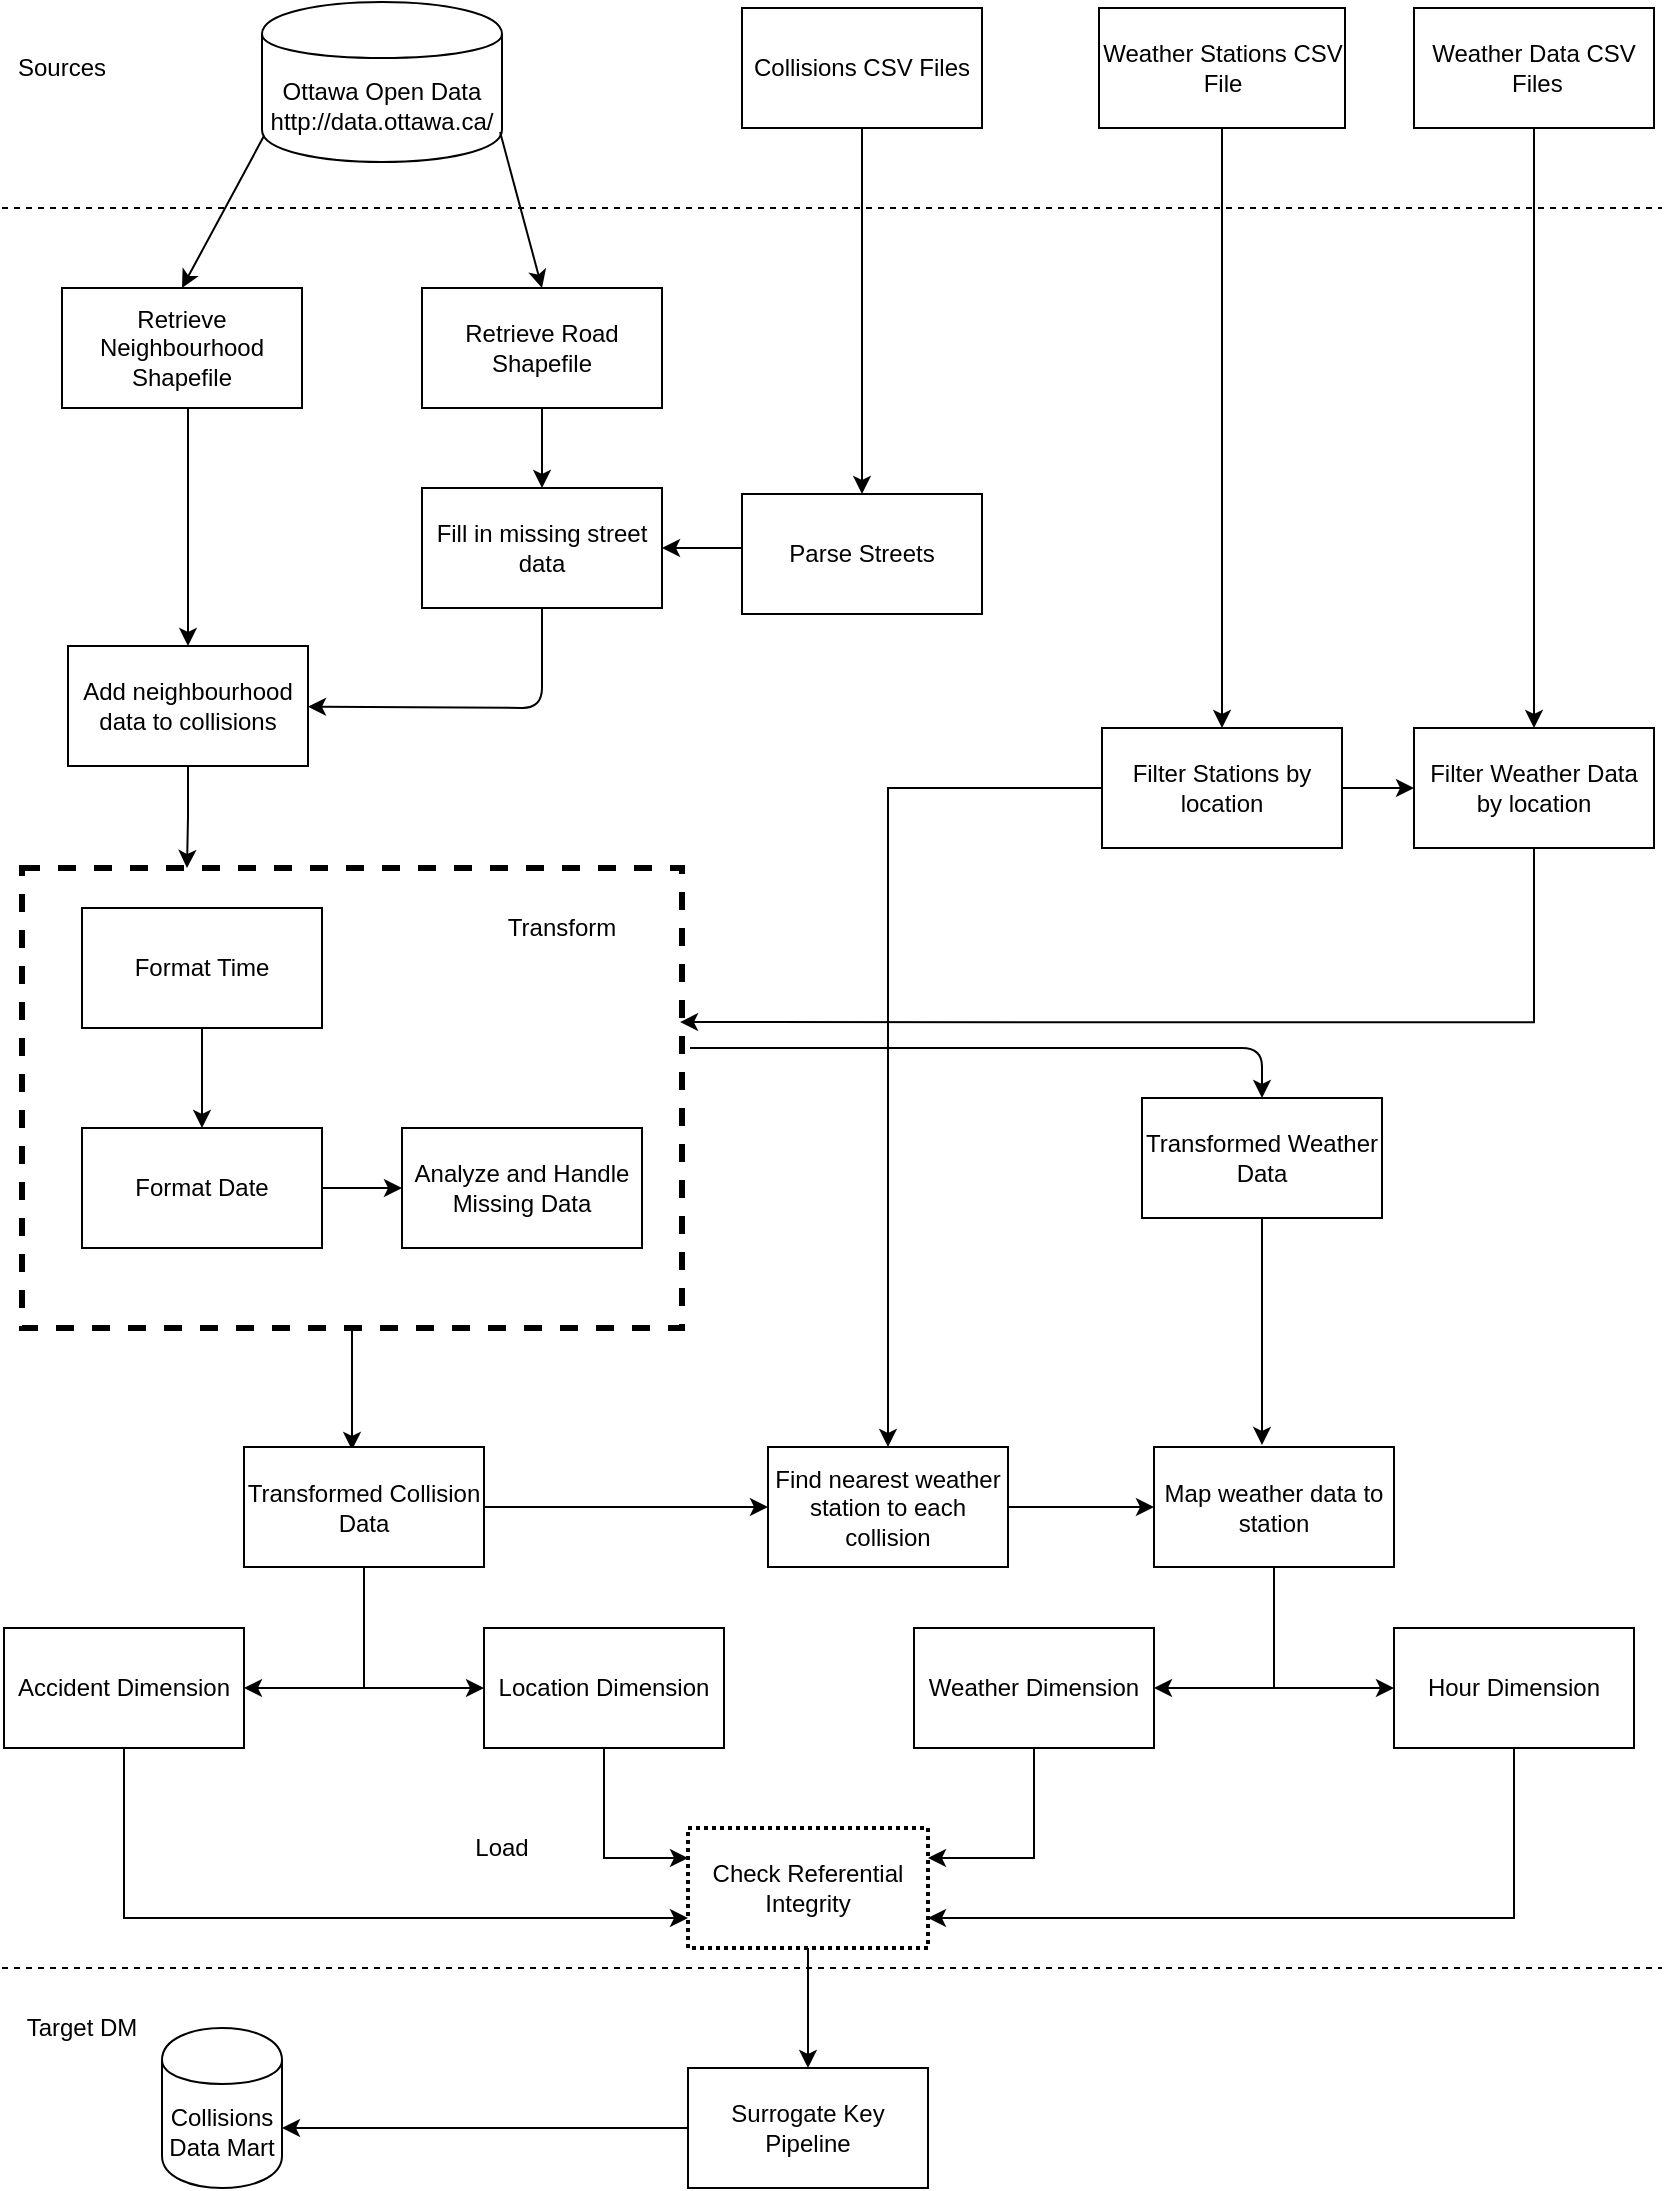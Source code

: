 <mxfile version="10.5.1" type="device"><diagram name="Page-1" id="c7558073-3199-34d8-9f00-42111426c3f3"><mxGraphModel dx="1113" dy="1130" grid="1" gridSize="10" guides="1" tooltips="1" connect="1" arrows="1" fold="1" page="1" pageScale="1" pageWidth="826" pageHeight="1169" background="#ffffff" math="0" shadow="0"><root><mxCell id="0"/><mxCell id="1" parent="0"/><mxCell id="Y14JHYB1E6c69q7L9iCX-177" style="edgeStyle=orthogonalEdgeStyle;rounded=0;orthogonalLoop=1;jettySize=auto;html=1;exitX=0.5;exitY=1;exitDx=0;exitDy=0;entryX=0.45;entryY=0.025;entryDx=0;entryDy=0;entryPerimeter=0;" edge="1" parent="1" source="Y14JHYB1E6c69q7L9iCX-137" target="Y14JHYB1E6c69q7L9iCX-139"><mxGeometry relative="1" as="geometry"/></mxCell><mxCell id="Y14JHYB1E6c69q7L9iCX-137" value="" style="rounded=0;whiteSpace=wrap;html=1;strokeWidth=3;dashed=1;" vertex="1" parent="1"><mxGeometry x="10" y="450" width="330" height="230" as="geometry"/></mxCell><mxCell id="Y14JHYB1E6c69q7L9iCX-97" value="&lt;div&gt;Collisions&lt;br&gt;&lt;/div&gt;&lt;div&gt;Data Mart&lt;/div&gt;" style="shape=cylinder;whiteSpace=wrap;html=1;boundedLbl=1;backgroundOutline=1;" vertex="1" parent="1"><mxGeometry x="80" y="1030" width="60" height="80" as="geometry"/></mxCell><mxCell id="Y14JHYB1E6c69q7L9iCX-98" value="&lt;div&gt;Sources&lt;/div&gt;" style="text;html=1;strokeColor=none;fillColor=none;align=center;verticalAlign=middle;whiteSpace=wrap;rounded=0;" vertex="1" parent="1"><mxGeometry y="40" width="60" height="20" as="geometry"/></mxCell><mxCell id="Y14JHYB1E6c69q7L9iCX-99" value="Target DM" style="text;html=1;strokeColor=none;fillColor=none;align=center;verticalAlign=middle;whiteSpace=wrap;rounded=0;" vertex="1" parent="1"><mxGeometry x="10" y="1020" width="60" height="20" as="geometry"/></mxCell><mxCell id="Y14JHYB1E6c69q7L9iCX-100" value="Collisions CSV Files" style="rounded=0;whiteSpace=wrap;html=1;" vertex="1" parent="1"><mxGeometry x="370" y="20" width="120" height="60" as="geometry"/></mxCell><mxCell id="Y14JHYB1E6c69q7L9iCX-147" style="edgeStyle=orthogonalEdgeStyle;rounded=0;orthogonalLoop=1;jettySize=auto;html=1;exitX=0.5;exitY=1;exitDx=0;exitDy=0;" edge="1" parent="1" source="Y14JHYB1E6c69q7L9iCX-101" target="Y14JHYB1E6c69q7L9iCX-146"><mxGeometry relative="1" as="geometry"/></mxCell><mxCell id="Y14JHYB1E6c69q7L9iCX-101" value="&lt;div&gt;Weather Stations CSV File&lt;/div&gt;" style="rounded=0;whiteSpace=wrap;html=1;" vertex="1" parent="1"><mxGeometry x="548.5" y="20" width="123" height="60" as="geometry"/></mxCell><mxCell id="Y14JHYB1E6c69q7L9iCX-151" style="edgeStyle=orthogonalEdgeStyle;rounded=0;orthogonalLoop=1;jettySize=auto;html=1;exitX=0.5;exitY=1;exitDx=0;exitDy=0;entryX=0.5;entryY=0;entryDx=0;entryDy=0;" edge="1" parent="1" source="Y14JHYB1E6c69q7L9iCX-102" target="Y14JHYB1E6c69q7L9iCX-149"><mxGeometry relative="1" as="geometry"/></mxCell><mxCell id="Y14JHYB1E6c69q7L9iCX-102" value="&lt;div&gt;Weather Data CSV&lt;/div&gt;&amp;nbsp;Files" style="rounded=0;whiteSpace=wrap;html=1;" vertex="1" parent="1"><mxGeometry x="706" y="20" width="120" height="60" as="geometry"/></mxCell><mxCell id="Y14JHYB1E6c69q7L9iCX-103" value="" style="endArrow=classic;html=1;exitX=0.017;exitY=0.813;exitDx=0;exitDy=0;entryX=0.5;entryY=0;entryDx=0;entryDy=0;exitPerimeter=0;" edge="1" parent="1" source="Y14JHYB1E6c69q7L9iCX-108" target="Y14JHYB1E6c69q7L9iCX-109"><mxGeometry width="50" height="50" relative="1" as="geometry"><mxPoint x="10" y="990" as="sourcePoint"/><mxPoint x="60" y="940" as="targetPoint"/></mxGeometry></mxCell><mxCell id="Y14JHYB1E6c69q7L9iCX-104" value="Analyze and Handle Missing Data" style="rounded=0;whiteSpace=wrap;html=1;strokeWidth=1;" vertex="1" parent="1"><mxGeometry x="200" y="580" width="120" height="60" as="geometry"/></mxCell><mxCell id="Y14JHYB1E6c69q7L9iCX-132" style="edgeStyle=orthogonalEdgeStyle;rounded=0;orthogonalLoop=1;jettySize=auto;html=1;exitX=0.5;exitY=1;exitDx=0;exitDy=0;entryX=0.5;entryY=0;entryDx=0;entryDy=0;" edge="1" parent="1" source="Y14JHYB1E6c69q7L9iCX-105" target="Y14JHYB1E6c69q7L9iCX-106"><mxGeometry relative="1" as="geometry"/></mxCell><mxCell id="Y14JHYB1E6c69q7L9iCX-105" value="&lt;div&gt;Format Time&lt;/div&gt;" style="rounded=0;whiteSpace=wrap;html=1;" vertex="1" parent="1"><mxGeometry x="40" y="470" width="120" height="60" as="geometry"/></mxCell><mxCell id="Y14JHYB1E6c69q7L9iCX-136" style="edgeStyle=orthogonalEdgeStyle;rounded=0;orthogonalLoop=1;jettySize=auto;html=1;exitX=1;exitY=0.5;exitDx=0;exitDy=0;entryX=0;entryY=0.5;entryDx=0;entryDy=0;" edge="1" parent="1" source="Y14JHYB1E6c69q7L9iCX-106" target="Y14JHYB1E6c69q7L9iCX-104"><mxGeometry relative="1" as="geometry"/></mxCell><mxCell id="Y14JHYB1E6c69q7L9iCX-106" value="Format Date" style="rounded=0;whiteSpace=wrap;html=1;" vertex="1" parent="1"><mxGeometry x="40" y="580" width="120" height="60" as="geometry"/></mxCell><mxCell id="Y14JHYB1E6c69q7L9iCX-107" value="Parse Streets" style="rounded=0;whiteSpace=wrap;html=1;" vertex="1" parent="1"><mxGeometry x="370" y="263" width="120" height="60" as="geometry"/></mxCell><mxCell id="Y14JHYB1E6c69q7L9iCX-108" value="Ottawa Open Data&lt;br&gt;&lt;div&gt;http://data.ottawa.ca/&lt;/div&gt;" style="shape=cylinder;whiteSpace=wrap;html=1;boundedLbl=1;backgroundOutline=1;" vertex="1" parent="1"><mxGeometry x="130" y="17" width="120" height="80" as="geometry"/></mxCell><mxCell id="Y14JHYB1E6c69q7L9iCX-174" style="edgeStyle=orthogonalEdgeStyle;rounded=0;orthogonalLoop=1;jettySize=auto;html=1;exitX=0.5;exitY=1;exitDx=0;exitDy=0;entryX=0.5;entryY=0;entryDx=0;entryDy=0;" edge="1" parent="1" source="Y14JHYB1E6c69q7L9iCX-109" target="Y14JHYB1E6c69q7L9iCX-112"><mxGeometry relative="1" as="geometry"><Array as="points"><mxPoint x="93" y="220"/></Array></mxGeometry></mxCell><mxCell id="Y14JHYB1E6c69q7L9iCX-109" value="Retrieve Neighbourhood Shapefile" style="rounded=0;whiteSpace=wrap;html=1;" vertex="1" parent="1"><mxGeometry x="30" y="160" width="120" height="60" as="geometry"/></mxCell><mxCell id="Y14JHYB1E6c69q7L9iCX-111" value="&lt;div&gt;Fill in missing street data&lt;br&gt;&lt;/div&gt;" style="rounded=0;whiteSpace=wrap;html=1;" vertex="1" parent="1"><mxGeometry x="210" y="260" width="120" height="60" as="geometry"/></mxCell><mxCell id="Y14JHYB1E6c69q7L9iCX-176" style="edgeStyle=orthogonalEdgeStyle;rounded=0;orthogonalLoop=1;jettySize=auto;html=1;exitX=0.5;exitY=1;exitDx=0;exitDy=0;entryX=0.25;entryY=0;entryDx=0;entryDy=0;" edge="1" parent="1" source="Y14JHYB1E6c69q7L9iCX-112" target="Y14JHYB1E6c69q7L9iCX-137"><mxGeometry relative="1" as="geometry"/></mxCell><mxCell id="Y14JHYB1E6c69q7L9iCX-112" value="Add neighbourhood data to collisions" style="rounded=0;whiteSpace=wrap;html=1;" vertex="1" parent="1"><mxGeometry x="33" y="339" width="120" height="60" as="geometry"/></mxCell><mxCell id="Y14JHYB1E6c69q7L9iCX-113" value="Retrieve Road Shapefile" style="rounded=0;whiteSpace=wrap;html=1;" vertex="1" parent="1"><mxGeometry x="210" y="160" width="120" height="60" as="geometry"/></mxCell><mxCell id="Y14JHYB1E6c69q7L9iCX-115" value="" style="endArrow=classic;html=1;exitX=0.992;exitY=0.813;exitDx=0;exitDy=0;entryX=0.5;entryY=0;entryDx=0;entryDy=0;exitPerimeter=0;" edge="1" parent="1" source="Y14JHYB1E6c69q7L9iCX-108" target="Y14JHYB1E6c69q7L9iCX-113"><mxGeometry width="50" height="50" relative="1" as="geometry"><mxPoint x="10" y="990" as="sourcePoint"/><mxPoint x="60" y="940" as="targetPoint"/></mxGeometry></mxCell><mxCell id="Y14JHYB1E6c69q7L9iCX-116" value="" style="endArrow=classic;html=1;exitX=0.5;exitY=1;exitDx=0;exitDy=0;entryX=0.5;entryY=0;entryDx=0;entryDy=0;" edge="1" parent="1" source="Y14JHYB1E6c69q7L9iCX-113" target="Y14JHYB1E6c69q7L9iCX-111"><mxGeometry width="50" height="50" relative="1" as="geometry"><mxPoint x="10" y="990" as="sourcePoint"/><mxPoint x="60" y="940" as="targetPoint"/></mxGeometry></mxCell><mxCell id="Y14JHYB1E6c69q7L9iCX-117" value="" style="endArrow=classic;html=1;entryX=1;entryY=0.5;entryDx=0;entryDy=0;" edge="1" parent="1" target="Y14JHYB1E6c69q7L9iCX-111"><mxGeometry width="50" height="50" relative="1" as="geometry"><mxPoint x="370" y="290" as="sourcePoint"/><mxPoint x="60" y="883" as="targetPoint"/></mxGeometry></mxCell><mxCell id="Y14JHYB1E6c69q7L9iCX-118" value="" style="endArrow=classic;html=1;exitX=0.5;exitY=1;exitDx=0;exitDy=0;" edge="1" parent="1" source="Y14JHYB1E6c69q7L9iCX-111" target="Y14JHYB1E6c69q7L9iCX-112"><mxGeometry width="50" height="50" relative="1" as="geometry"><mxPoint x="10" y="950" as="sourcePoint"/><mxPoint x="60" y="900" as="targetPoint"/><Array as="points"><mxPoint x="270" y="370"/></Array></mxGeometry></mxCell><mxCell id="Y14JHYB1E6c69q7L9iCX-120" value="" style="endArrow=none;dashed=1;html=1;" edge="1" parent="1"><mxGeometry width="50" height="50" relative="1" as="geometry"><mxPoint y="120" as="sourcePoint"/><mxPoint x="830" y="120" as="targetPoint"/></mxGeometry></mxCell><mxCell id="Y14JHYB1E6c69q7L9iCX-160" style="edgeStyle=orthogonalEdgeStyle;rounded=0;orthogonalLoop=1;jettySize=auto;html=1;exitX=1;exitY=0.5;exitDx=0;exitDy=0;entryX=0;entryY=0.5;entryDx=0;entryDy=0;" edge="1" parent="1" source="Y14JHYB1E6c69q7L9iCX-121" target="Y14JHYB1E6c69q7L9iCX-145"><mxGeometry relative="1" as="geometry"/></mxCell><mxCell id="Y14JHYB1E6c69q7L9iCX-121" value="Find nearest weather station to each collision" style="rounded=0;whiteSpace=wrap;html=1;" vertex="1" parent="1"><mxGeometry x="383" y="739.5" width="120" height="60" as="geometry"/></mxCell><mxCell id="Y14JHYB1E6c69q7L9iCX-125" value="" style="endArrow=classic;html=1;entryX=0.5;entryY=0;entryDx=0;entryDy=0;" edge="1" parent="1" source="Y14JHYB1E6c69q7L9iCX-100" target="Y14JHYB1E6c69q7L9iCX-107"><mxGeometry width="50" height="50" relative="1" as="geometry"><mxPoint x="10" y="990" as="sourcePoint"/><mxPoint x="60" y="940" as="targetPoint"/></mxGeometry></mxCell><mxCell id="Y14JHYB1E6c69q7L9iCX-142" style="edgeStyle=orthogonalEdgeStyle;rounded=0;orthogonalLoop=1;jettySize=auto;html=1;exitX=1;exitY=0.5;exitDx=0;exitDy=0;entryX=0;entryY=0.5;entryDx=0;entryDy=0;" edge="1" parent="1" source="Y14JHYB1E6c69q7L9iCX-139" target="Y14JHYB1E6c69q7L9iCX-121"><mxGeometry relative="1" as="geometry"/></mxCell><mxCell id="Y14JHYB1E6c69q7L9iCX-167" style="edgeStyle=orthogonalEdgeStyle;rounded=0;orthogonalLoop=1;jettySize=auto;html=1;exitX=0.5;exitY=1;exitDx=0;exitDy=0;entryX=0;entryY=0.5;entryDx=0;entryDy=0;" edge="1" parent="1" source="Y14JHYB1E6c69q7L9iCX-139" target="Y14JHYB1E6c69q7L9iCX-162"><mxGeometry relative="1" as="geometry"/></mxCell><mxCell id="Y14JHYB1E6c69q7L9iCX-178" style="edgeStyle=orthogonalEdgeStyle;rounded=0;orthogonalLoop=1;jettySize=auto;html=1;exitX=0.5;exitY=1;exitDx=0;exitDy=0;entryX=1;entryY=0.5;entryDx=0;entryDy=0;" edge="1" parent="1" source="Y14JHYB1E6c69q7L9iCX-139" target="Y14JHYB1E6c69q7L9iCX-161"><mxGeometry relative="1" as="geometry"/></mxCell><mxCell id="Y14JHYB1E6c69q7L9iCX-139" value="Transformed Collision Data" style="rounded=0;whiteSpace=wrap;html=1;strokeWidth=1;" vertex="1" parent="1"><mxGeometry x="121" y="739.5" width="120" height="60" as="geometry"/></mxCell><mxCell id="Y14JHYB1E6c69q7L9iCX-180" style="edgeStyle=orthogonalEdgeStyle;rounded=0;orthogonalLoop=1;jettySize=auto;html=1;exitX=0.5;exitY=1;exitDx=0;exitDy=0;entryX=1;entryY=0.5;entryDx=0;entryDy=0;" edge="1" parent="1" source="Y14JHYB1E6c69q7L9iCX-145" target="Y14JHYB1E6c69q7L9iCX-168"><mxGeometry relative="1" as="geometry"/></mxCell><mxCell id="Y14JHYB1E6c69q7L9iCX-181" style="edgeStyle=orthogonalEdgeStyle;rounded=0;orthogonalLoop=1;jettySize=auto;html=1;exitX=0.5;exitY=1;exitDx=0;exitDy=0;entryX=0;entryY=0.5;entryDx=0;entryDy=0;" edge="1" parent="1" source="Y14JHYB1E6c69q7L9iCX-145" target="Y14JHYB1E6c69q7L9iCX-169"><mxGeometry relative="1" as="geometry"/></mxCell><mxCell id="Y14JHYB1E6c69q7L9iCX-145" value="Map weather data to station" style="rounded=0;whiteSpace=wrap;html=1;strokeWidth=1;" vertex="1" parent="1"><mxGeometry x="576" y="739.5" width="120" height="60" as="geometry"/></mxCell><mxCell id="Y14JHYB1E6c69q7L9iCX-152" style="edgeStyle=orthogonalEdgeStyle;rounded=0;orthogonalLoop=1;jettySize=auto;html=1;exitX=1;exitY=0.5;exitDx=0;exitDy=0;entryX=0;entryY=0.5;entryDx=0;entryDy=0;" edge="1" parent="1" source="Y14JHYB1E6c69q7L9iCX-146" target="Y14JHYB1E6c69q7L9iCX-149"><mxGeometry relative="1" as="geometry"/></mxCell><mxCell id="Y14JHYB1E6c69q7L9iCX-179" style="edgeStyle=orthogonalEdgeStyle;rounded=0;orthogonalLoop=1;jettySize=auto;html=1;exitX=0;exitY=0.5;exitDx=0;exitDy=0;entryX=0.5;entryY=0;entryDx=0;entryDy=0;" edge="1" parent="1" source="Y14JHYB1E6c69q7L9iCX-146" target="Y14JHYB1E6c69q7L9iCX-121"><mxGeometry relative="1" as="geometry"/></mxCell><mxCell id="Y14JHYB1E6c69q7L9iCX-146" value="Filter Stations by location" style="rounded=0;whiteSpace=wrap;html=1;strokeWidth=1;" vertex="1" parent="1"><mxGeometry x="550" y="380" width="120" height="60" as="geometry"/></mxCell><mxCell id="Y14JHYB1E6c69q7L9iCX-153" style="edgeStyle=orthogonalEdgeStyle;rounded=0;orthogonalLoop=1;jettySize=auto;html=1;exitX=0.5;exitY=1;exitDx=0;exitDy=0;entryX=0.997;entryY=0.335;entryDx=0;entryDy=0;entryPerimeter=0;" edge="1" parent="1" source="Y14JHYB1E6c69q7L9iCX-149" target="Y14JHYB1E6c69q7L9iCX-137"><mxGeometry relative="1" as="geometry"><mxPoint x="766" y="600" as="targetPoint"/></mxGeometry></mxCell><mxCell id="Y14JHYB1E6c69q7L9iCX-149" value="Filter Weather Data by location" style="rounded=0;whiteSpace=wrap;html=1;strokeWidth=1;" vertex="1" parent="1"><mxGeometry x="706" y="380" width="120" height="60" as="geometry"/></mxCell><mxCell id="Y14JHYB1E6c69q7L9iCX-159" style="edgeStyle=orthogonalEdgeStyle;rounded=0;orthogonalLoop=1;jettySize=auto;html=1;exitX=0.5;exitY=1;exitDx=0;exitDy=0;entryX=0.45;entryY=-0.017;entryDx=0;entryDy=0;entryPerimeter=0;" edge="1" parent="1" source="Y14JHYB1E6c69q7L9iCX-155" target="Y14JHYB1E6c69q7L9iCX-145"><mxGeometry relative="1" as="geometry"/></mxCell><mxCell id="Y14JHYB1E6c69q7L9iCX-155" value="Transformed Weather Data" style="rounded=0;whiteSpace=wrap;html=1;strokeWidth=1;" vertex="1" parent="1"><mxGeometry x="570" y="565" width="120" height="60" as="geometry"/></mxCell><mxCell id="Y14JHYB1E6c69q7L9iCX-156" value="" style="endArrow=classic;html=1;entryX=0.5;entryY=0;entryDx=0;entryDy=0;" edge="1" parent="1" target="Y14JHYB1E6c69q7L9iCX-155"><mxGeometry width="50" height="50" relative="1" as="geometry"><mxPoint x="344" y="540" as="sourcePoint"/><mxPoint x="760" y="738" as="targetPoint"/><Array as="points"><mxPoint x="630" y="540"/></Array></mxGeometry></mxCell><mxCell id="Y14JHYB1E6c69q7L9iCX-208" style="edgeStyle=orthogonalEdgeStyle;rounded=0;orthogonalLoop=1;jettySize=auto;html=1;exitX=0.5;exitY=1;exitDx=0;exitDy=0;entryX=0;entryY=0.75;entryDx=0;entryDy=0;" edge="1" parent="1" source="Y14JHYB1E6c69q7L9iCX-161" target="Y14JHYB1E6c69q7L9iCX-184"><mxGeometry relative="1" as="geometry"/></mxCell><mxCell id="Y14JHYB1E6c69q7L9iCX-161" value="Accident Dimension" style="rounded=0;whiteSpace=wrap;html=1;strokeWidth=1;" vertex="1" parent="1"><mxGeometry x="1" y="830" width="120" height="60" as="geometry"/></mxCell><mxCell id="Y14JHYB1E6c69q7L9iCX-205" style="edgeStyle=orthogonalEdgeStyle;rounded=0;orthogonalLoop=1;jettySize=auto;html=1;exitX=0.5;exitY=1;exitDx=0;exitDy=0;entryX=0;entryY=0.25;entryDx=0;entryDy=0;" edge="1" parent="1" source="Y14JHYB1E6c69q7L9iCX-162" target="Y14JHYB1E6c69q7L9iCX-184"><mxGeometry relative="1" as="geometry"/></mxCell><mxCell id="Y14JHYB1E6c69q7L9iCX-162" value="Location Dimension" style="rounded=0;whiteSpace=wrap;html=1;strokeWidth=1;" vertex="1" parent="1"><mxGeometry x="241" y="830" width="120" height="60" as="geometry"/></mxCell><mxCell id="Y14JHYB1E6c69q7L9iCX-206" style="edgeStyle=orthogonalEdgeStyle;rounded=0;orthogonalLoop=1;jettySize=auto;html=1;exitX=0.5;exitY=1;exitDx=0;exitDy=0;entryX=1;entryY=0.25;entryDx=0;entryDy=0;" edge="1" parent="1" source="Y14JHYB1E6c69q7L9iCX-168" target="Y14JHYB1E6c69q7L9iCX-184"><mxGeometry relative="1" as="geometry"/></mxCell><mxCell id="Y14JHYB1E6c69q7L9iCX-168" value="Weather Dimension" style="rounded=0;whiteSpace=wrap;html=1;strokeWidth=1;" vertex="1" parent="1"><mxGeometry x="456" y="830" width="120" height="60" as="geometry"/></mxCell><mxCell id="Y14JHYB1E6c69q7L9iCX-207" style="edgeStyle=orthogonalEdgeStyle;rounded=0;orthogonalLoop=1;jettySize=auto;html=1;exitX=0.5;exitY=1;exitDx=0;exitDy=0;entryX=1;entryY=0.75;entryDx=0;entryDy=0;" edge="1" parent="1" source="Y14JHYB1E6c69q7L9iCX-169" target="Y14JHYB1E6c69q7L9iCX-184"><mxGeometry relative="1" as="geometry"/></mxCell><mxCell id="Y14JHYB1E6c69q7L9iCX-169" value="Hour Dimension" style="rounded=0;whiteSpace=wrap;html=1;strokeWidth=1;" vertex="1" parent="1"><mxGeometry x="696" y="830" width="120" height="60" as="geometry"/></mxCell><mxCell id="Y14JHYB1E6c69q7L9iCX-210" style="edgeStyle=orthogonalEdgeStyle;rounded=0;orthogonalLoop=1;jettySize=auto;html=1;exitX=0;exitY=0.5;exitDx=0;exitDy=0;entryX=1;entryY=0.625;entryDx=0;entryDy=0;entryPerimeter=0;" edge="1" parent="1" source="Y14JHYB1E6c69q7L9iCX-183" target="Y14JHYB1E6c69q7L9iCX-97"><mxGeometry relative="1" as="geometry"/></mxCell><mxCell id="Y14JHYB1E6c69q7L9iCX-183" value="Surrogate Key Pipeline" style="rounded=0;whiteSpace=wrap;html=1;strokeWidth=1;" vertex="1" parent="1"><mxGeometry x="343" y="1050" width="120" height="60" as="geometry"/></mxCell><mxCell id="Y14JHYB1E6c69q7L9iCX-190" style="edgeStyle=orthogonalEdgeStyle;rounded=0;orthogonalLoop=1;jettySize=auto;html=1;exitX=0.5;exitY=1;exitDx=0;exitDy=0;entryX=0.5;entryY=0;entryDx=0;entryDy=0;" edge="1" parent="1" source="Y14JHYB1E6c69q7L9iCX-184" target="Y14JHYB1E6c69q7L9iCX-183"><mxGeometry relative="1" as="geometry"/></mxCell><mxCell id="Y14JHYB1E6c69q7L9iCX-184" value="Check Referential Integrity" style="rounded=0;whiteSpace=wrap;html=1;strokeWidth=2;dashed=1;dashPattern=1 1;perimeterSpacing=0;" vertex="1" parent="1"><mxGeometry x="343" y="930" width="120" height="60" as="geometry"/></mxCell><mxCell id="Y14JHYB1E6c69q7L9iCX-189" value="Transform" style="text;html=1;strokeColor=none;fillColor=none;align=center;verticalAlign=middle;whiteSpace=wrap;rounded=0;dashed=1;" vertex="1" parent="1"><mxGeometry x="260" y="470" width="40" height="20" as="geometry"/></mxCell><mxCell id="Y14JHYB1E6c69q7L9iCX-192" value="Load" style="text;html=1;strokeColor=none;fillColor=none;align=center;verticalAlign=middle;whiteSpace=wrap;rounded=0;dashed=1;" vertex="1" parent="1"><mxGeometry x="230" y="930" width="40" height="20" as="geometry"/></mxCell><mxCell id="Y14JHYB1E6c69q7L9iCX-211" value="" style="endArrow=none;dashed=1;html=1;" edge="1" parent="1"><mxGeometry width="50" height="50" relative="1" as="geometry"><mxPoint y="1000" as="sourcePoint"/><mxPoint x="830" y="1000" as="targetPoint"/></mxGeometry></mxCell></root></mxGraphModel></diagram></mxfile>
